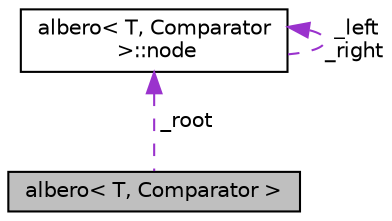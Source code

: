 digraph "albero&lt; T, Comparator &gt;"
{
 // LATEX_PDF_SIZE
  edge [fontname="Helvetica",fontsize="10",labelfontname="Helvetica",labelfontsize="10"];
  node [fontname="Helvetica",fontsize="10",shape=record];
  Node1 [label="albero\< T, Comparator \>",height=0.2,width=0.4,color="black", fillcolor="grey75", style="filled", fontcolor="black",tooltip="Class for rappresenting a binary three."];
  Node2 -> Node1 [dir="back",color="darkorchid3",fontsize="10",style="dashed",label=" _root" ,fontname="Helvetica"];
  Node2 [label="albero\< T, Comparator\l \>::node",height=0.2,width=0.4,color="black", fillcolor="white", style="filled",URL="$structalbero_1_1node.html",tooltip="struct for single node in the three"];
  Node2 -> Node2 [dir="back",color="darkorchid3",fontsize="10",style="dashed",label=" _left\n_right" ,fontname="Helvetica"];
}
